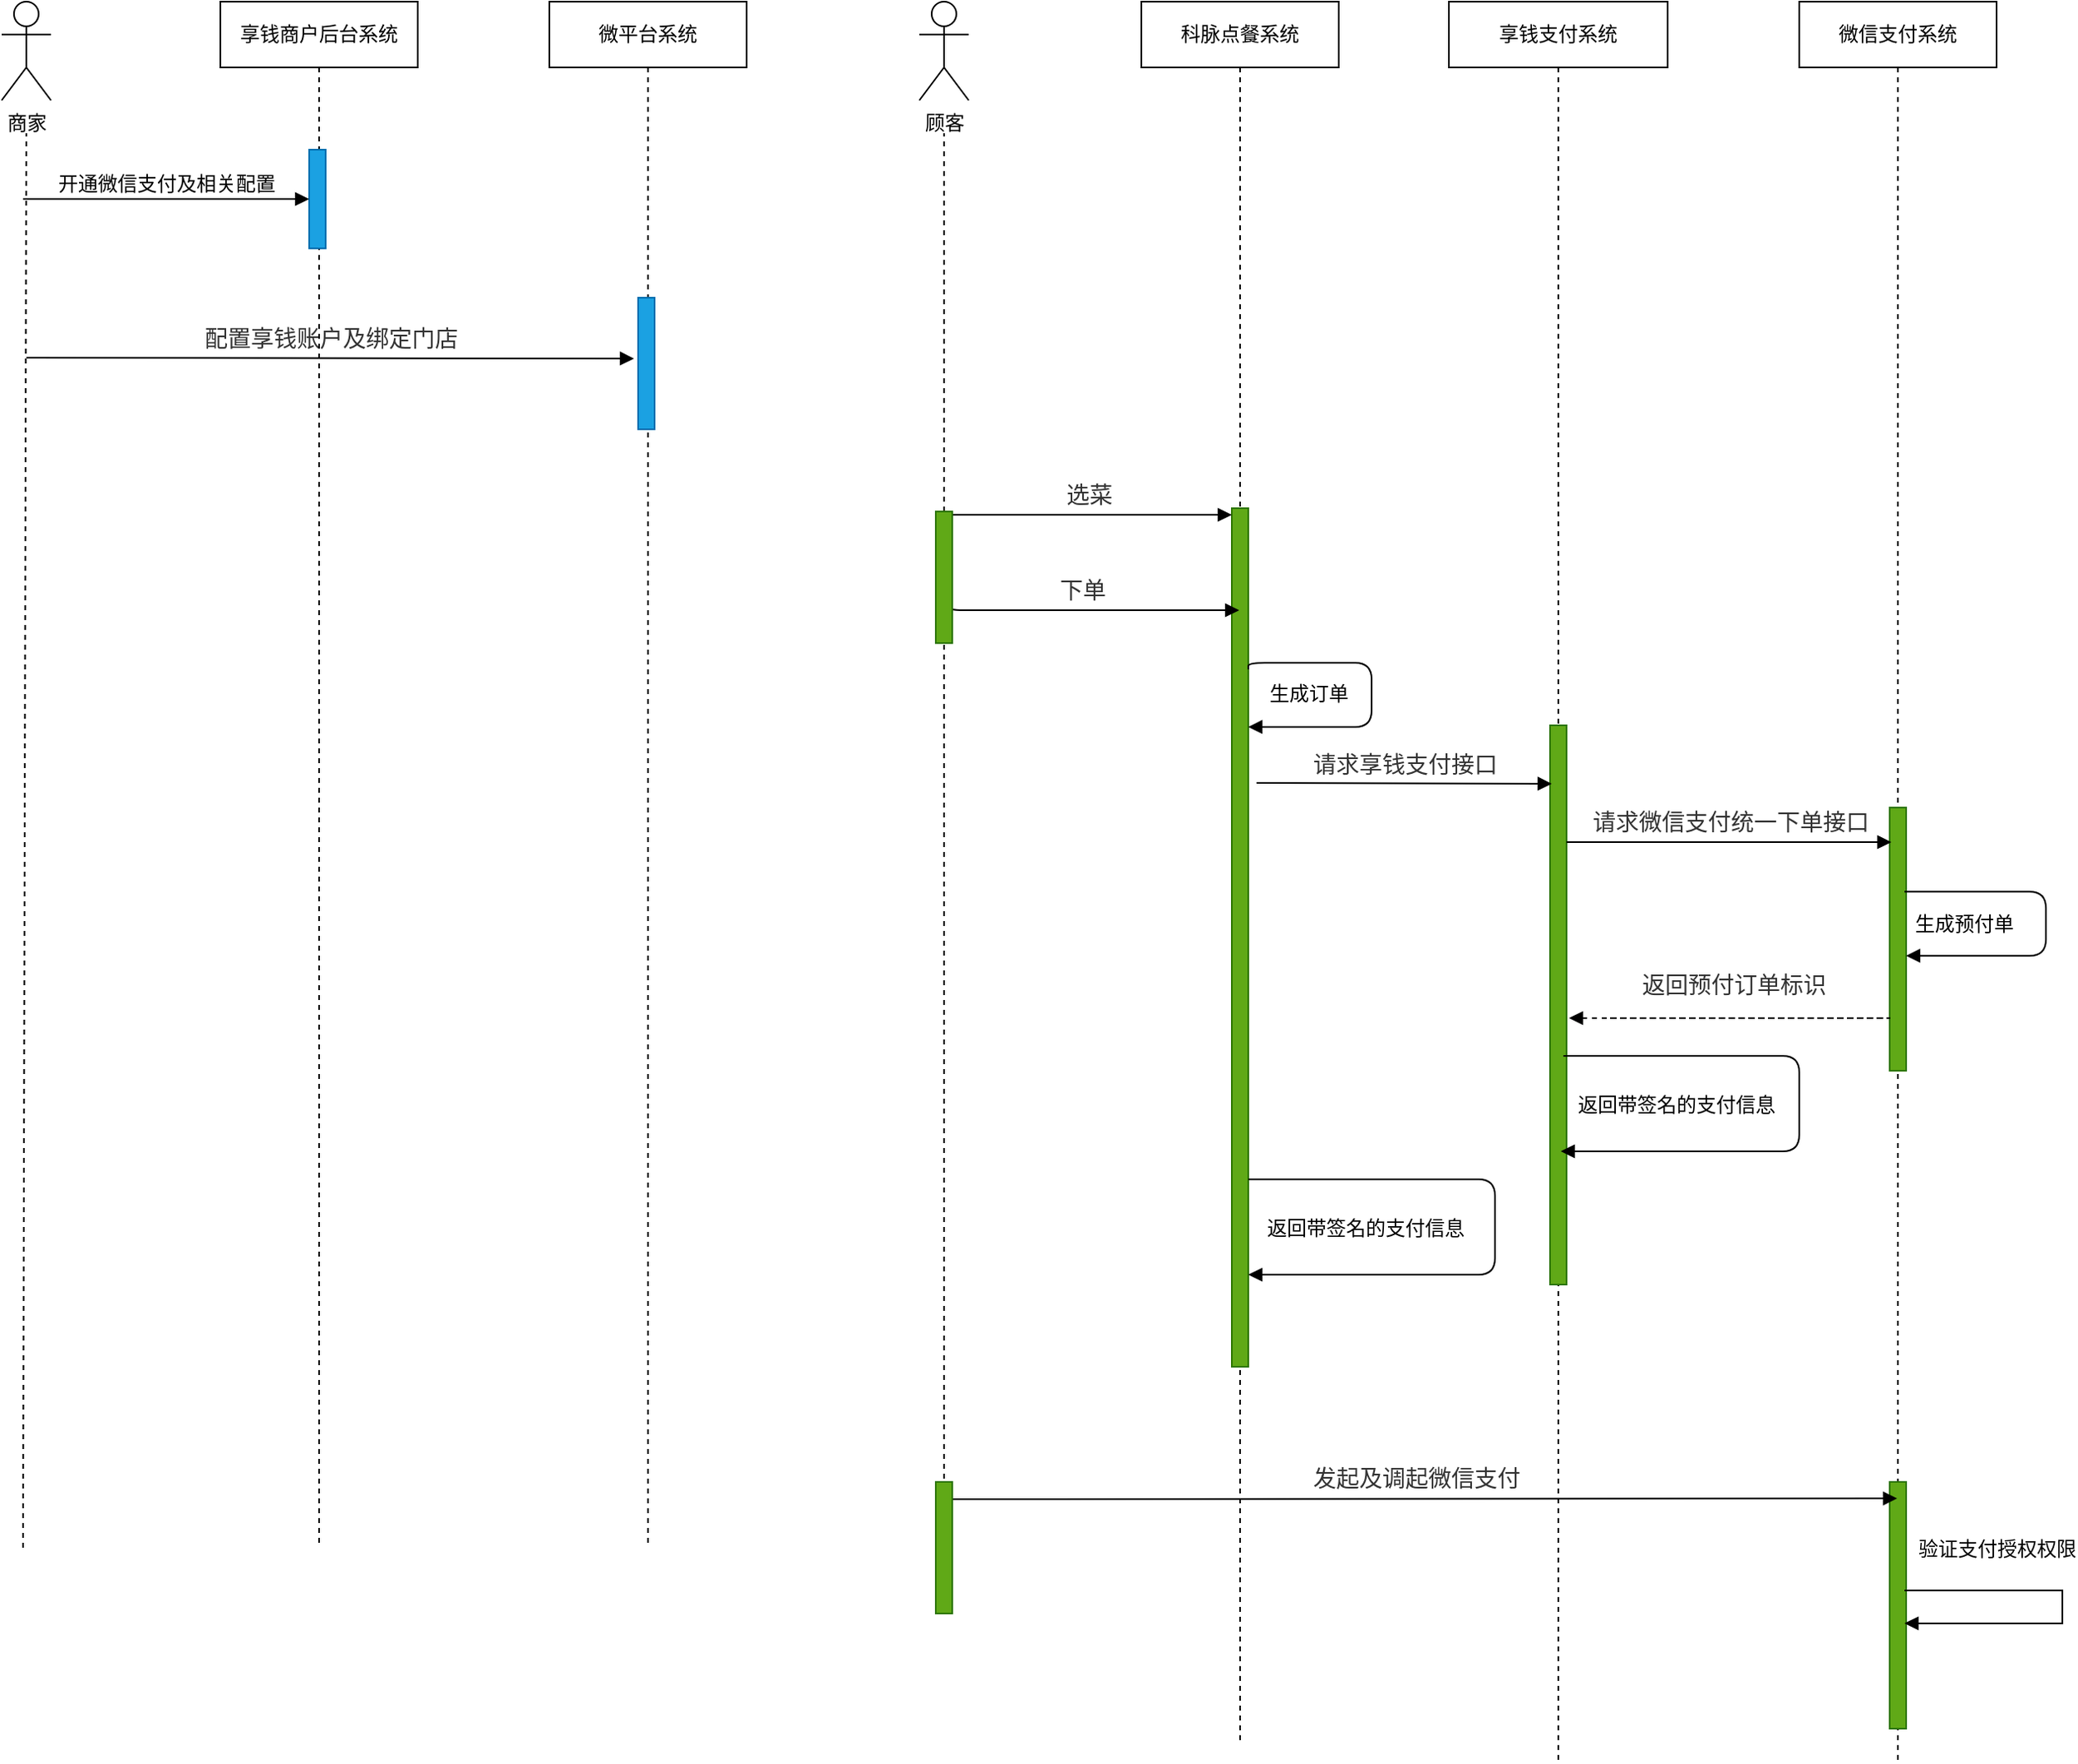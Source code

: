<mxfile version="14.4.4" type="github">
  <diagram id="t3cCbEBY9hsAlw8VPBtw" name="第 1 页">
    <mxGraphModel dx="2249" dy="794" grid="1" gridSize="10" guides="1" tooltips="1" connect="1" arrows="1" fold="1" page="1" pageScale="1" pageWidth="827" pageHeight="1169" math="0" shadow="0">
      <root>
        <mxCell id="0" />
        <mxCell id="1" parent="0" />
        <mxCell id="w5EEzix6VfJLTq8Lt9_Y-9" value="商家" style="shape=umlActor;verticalLabelPosition=bottom;verticalAlign=top;html=1;outlineConnect=0;movable=1;resizable=1;rotatable=1;deletable=1;editable=1;connectable=1;" vertex="1" parent="1">
          <mxGeometry x="-53" y="100" width="30" height="60" as="geometry" />
        </mxCell>
        <mxCell id="w5EEzix6VfJLTq8Lt9_Y-10" value="顾客" style="shape=umlActor;verticalLabelPosition=bottom;verticalAlign=top;html=1;outlineConnect=0;" vertex="1" parent="1">
          <mxGeometry x="505" y="100" width="30" height="60" as="geometry" />
        </mxCell>
        <mxCell id="w5EEzix6VfJLTq8Lt9_Y-11" value="科脉点餐系统" style="shape=umlLifeline;perimeter=lifelinePerimeter;whiteSpace=wrap;html=1;container=1;collapsible=0;recursiveResize=0;outlineConnect=0;" vertex="1" parent="1">
          <mxGeometry x="640" y="100" width="120" height="1060" as="geometry" />
        </mxCell>
        <mxCell id="w5EEzix6VfJLTq8Lt9_Y-12" value="" style="html=1;points=[];perimeter=orthogonalPerimeter;fillColor=#60a917;strokeColor=#2D7600;fontColor=#ffffff;" vertex="1" parent="w5EEzix6VfJLTq8Lt9_Y-11">
          <mxGeometry x="55" y="308" width="10" height="522" as="geometry" />
        </mxCell>
        <mxCell id="w5EEzix6VfJLTq8Lt9_Y-44" value="返回带签名的支付信息" style="html=1;verticalAlign=bottom;endArrow=block;labelBackgroundColor=#ffffff;fontFamily=Verdana;fontSize=12;elbow=vertical;edgeStyle=orthogonalEdgeStyle;rounded=1;" edge="1" parent="w5EEzix6VfJLTq8Lt9_Y-11">
          <mxGeometry x="0.607" y="-19" relative="1" as="geometry">
            <mxPoint x="65" y="716" as="sourcePoint" />
            <mxPoint x="65" y="774" as="targetPoint" />
            <Array as="points">
              <mxPoint x="65" y="716" />
              <mxPoint x="215" y="716" />
              <mxPoint x="215" y="774" />
            </Array>
            <mxPoint as="offset" />
          </mxGeometry>
        </mxCell>
        <mxCell id="w5EEzix6VfJLTq8Lt9_Y-50" value="&amp;nbsp;生成订单" style="html=1;verticalAlign=bottom;endArrow=block;labelBackgroundColor=#ffffff;fontFamily=Verdana;fontSize=12;elbow=vertical;edgeStyle=orthogonalEdgeStyle;exitX=1;exitY=0.205;exitDx=0;exitDy=0;exitPerimeter=0;entryX=1;entryY=0.272;entryDx=0;entryDy=0;entryPerimeter=0;rounded=1;" edge="1" parent="w5EEzix6VfJLTq8Lt9_Y-11">
          <mxGeometry x="0.637" y="-11" relative="1" as="geometry">
            <mxPoint x="65" y="406.01" as="sourcePoint" />
            <mxPoint x="65" y="440.984" as="targetPoint" />
            <Array as="points">
              <mxPoint x="65" y="402" />
              <mxPoint x="140" y="402" />
              <mxPoint x="140" y="441" />
            </Array>
            <mxPoint as="offset" />
          </mxGeometry>
        </mxCell>
        <mxCell id="w5EEzix6VfJLTq8Lt9_Y-13" value="微平台系统" style="shape=umlLifeline;perimeter=lifelinePerimeter;whiteSpace=wrap;html=1;container=1;collapsible=0;recursiveResize=0;outlineConnect=0;" vertex="1" parent="1">
          <mxGeometry x="280" y="100" width="120" height="940" as="geometry" />
        </mxCell>
        <mxCell id="w5EEzix6VfJLTq8Lt9_Y-14" value="" style="html=1;points=[];perimeter=orthogonalPerimeter;fillColor=#1ba1e2;strokeColor=#006EAF;fontColor=#ffffff;" vertex="1" parent="w5EEzix6VfJLTq8Lt9_Y-13">
          <mxGeometry x="54" y="180" width="10" height="80" as="geometry" />
        </mxCell>
        <mxCell id="w5EEzix6VfJLTq8Lt9_Y-16" value="享钱商户后台系统" style="shape=umlLifeline;perimeter=lifelinePerimeter;whiteSpace=wrap;html=1;container=1;collapsible=0;recursiveResize=0;outlineConnect=0;" vertex="1" parent="1">
          <mxGeometry x="80" y="100" width="120" height="940" as="geometry" />
        </mxCell>
        <mxCell id="w5EEzix6VfJLTq8Lt9_Y-17" value="" style="html=1;points=[];perimeter=orthogonalPerimeter;fillColor=#1ba1e2;strokeColor=#006EAF;fontColor=#ffffff;" vertex="1" parent="w5EEzix6VfJLTq8Lt9_Y-16">
          <mxGeometry x="54" y="90" width="10" height="60" as="geometry" />
        </mxCell>
        <mxCell id="w5EEzix6VfJLTq8Lt9_Y-18" value="" style="endArrow=none;dashed=1;html=1;movable=1;resizable=1;rotatable=1;deletable=1;editable=1;connectable=1;" edge="1" parent="1">
          <mxGeometry width="50" height="50" relative="1" as="geometry">
            <mxPoint x="-40" y="1040" as="sourcePoint" />
            <mxPoint x="-38" y="180" as="targetPoint" />
          </mxGeometry>
        </mxCell>
        <mxCell id="w5EEzix6VfJLTq8Lt9_Y-19" value="开通微信支付及相关配置" style="html=1;verticalAlign=bottom;endArrow=block;labelBackgroundColor=none;fontFamily=Verdana;fontSize=12;edgeStyle=elbowEdgeStyle;elbow=vertical;" edge="1" parent="1" target="w5EEzix6VfJLTq8Lt9_Y-17">
          <mxGeometry relative="1" as="geometry">
            <mxPoint x="-40" y="220" as="sourcePoint" />
            <mxPoint x="90" y="220" as="targetPoint" />
          </mxGeometry>
        </mxCell>
        <mxCell id="w5EEzix6VfJLTq8Lt9_Y-20" value="&lt;div style=&quot;text-align: left&quot;&gt;&lt;span style=&quot;font-size: 14px&quot;&gt;&lt;font color=&quot;#333333&quot;&gt;配置享钱账户及绑定门店&lt;/font&gt;&lt;/span&gt;&lt;/div&gt;" style="html=1;verticalAlign=bottom;endArrow=block;labelBackgroundColor=none;fontFamily=Verdana;fontSize=12;edgeStyle=elbowEdgeStyle;elbow=vertical;" edge="1" parent="1">
          <mxGeometry relative="1" as="geometry">
            <mxPoint x="-38" y="316.5" as="sourcePoint" />
            <mxPoint x="331.5" y="317" as="targetPoint" />
          </mxGeometry>
        </mxCell>
        <mxCell id="w5EEzix6VfJLTq8Lt9_Y-21" value="" style="endArrow=none;dashed=1;html=1;movable=1;resizable=1;rotatable=1;deletable=1;editable=1;connectable=1;" edge="1" parent="1" source="w5EEzix6VfJLTq8Lt9_Y-24">
          <mxGeometry width="50" height="50" relative="1" as="geometry">
            <mxPoint x="520" y="640" as="sourcePoint" />
            <mxPoint x="520" y="180" as="targetPoint" />
          </mxGeometry>
        </mxCell>
        <mxCell id="w5EEzix6VfJLTq8Lt9_Y-22" value="&lt;div style=&quot;text-align: left&quot;&gt;&lt;font color=&quot;#333333&quot;&gt;&lt;span style=&quot;font-size: 14px&quot;&gt;选菜&lt;/span&gt;&lt;/font&gt;&lt;/div&gt;" style="html=1;verticalAlign=bottom;endArrow=block;labelBackgroundColor=none;fontFamily=Verdana;fontSize=12;edgeStyle=elbowEdgeStyle;elbow=vertical;" edge="1" parent="1" target="w5EEzix6VfJLTq8Lt9_Y-12">
          <mxGeometry relative="1" as="geometry">
            <mxPoint x="520" y="412" as="sourcePoint" />
            <mxPoint x="679.5" y="411.5" as="targetPoint" />
            <Array as="points">
              <mxPoint x="700" y="412" />
            </Array>
          </mxGeometry>
        </mxCell>
        <mxCell id="w5EEzix6VfJLTq8Lt9_Y-23" value="&lt;div style=&quot;text-align: left&quot;&gt;&lt;font color=&quot;#333333&quot;&gt;&lt;span style=&quot;font-size: 14px&quot;&gt;下单&lt;/span&gt;&lt;/font&gt;&lt;/div&gt;" style="html=1;verticalAlign=bottom;endArrow=block;labelBackgroundColor=none;fontFamily=Verdana;fontSize=12;edgeStyle=elbowEdgeStyle;elbow=vertical;" edge="1" parent="1" target="w5EEzix6VfJLTq8Lt9_Y-11">
          <mxGeometry relative="1" as="geometry">
            <mxPoint x="520" y="458.5" as="sourcePoint" />
            <mxPoint x="679.5" y="458" as="targetPoint" />
            <Array as="points">
              <mxPoint x="600" y="470" />
            </Array>
          </mxGeometry>
        </mxCell>
        <mxCell id="w5EEzix6VfJLTq8Lt9_Y-24" value="" style="html=1;points=[];perimeter=orthogonalPerimeter;fillColor=#60a917;strokeColor=#2D7600;fontColor=#ffffff;" vertex="1" parent="1">
          <mxGeometry x="515" y="410" width="10" height="80" as="geometry" />
        </mxCell>
        <mxCell id="w5EEzix6VfJLTq8Lt9_Y-25" value="" style="endArrow=none;dashed=1;html=1;movable=1;resizable=1;rotatable=1;deletable=1;editable=1;connectable=1;" edge="1" parent="1" target="w5EEzix6VfJLTq8Lt9_Y-24">
          <mxGeometry width="50" height="50" relative="1" as="geometry">
            <mxPoint x="520" y="1040" as="sourcePoint" />
            <mxPoint x="520" y="180" as="targetPoint" />
          </mxGeometry>
        </mxCell>
        <mxCell id="w5EEzix6VfJLTq8Lt9_Y-27" value="微信支付系统" style="shape=umlLifeline;perimeter=lifelinePerimeter;whiteSpace=wrap;html=1;container=1;collapsible=0;recursiveResize=0;outlineConnect=0;" vertex="1" parent="1">
          <mxGeometry x="1040" y="100" width="120" height="1070" as="geometry" />
        </mxCell>
        <mxCell id="w5EEzix6VfJLTq8Lt9_Y-28" value="" style="html=1;points=[];perimeter=orthogonalPerimeter;fillColor=#60a917;strokeColor=#2D7600;fontColor=#ffffff;" vertex="1" parent="w5EEzix6VfJLTq8Lt9_Y-27">
          <mxGeometry x="55" y="490" width="10" height="160" as="geometry" />
        </mxCell>
        <mxCell id="w5EEzix6VfJLTq8Lt9_Y-48" value="" style="html=1;points=[];perimeter=orthogonalPerimeter;fillColor=#60a917;strokeColor=#2D7600;fontColor=#ffffff;" vertex="1" parent="w5EEzix6VfJLTq8Lt9_Y-27">
          <mxGeometry x="55" y="900" width="10" height="150" as="geometry" />
        </mxCell>
        <mxCell id="w5EEzix6VfJLTq8Lt9_Y-42" value="验证支付授权权限" style="html=1;verticalAlign=bottom;endArrow=block;labelBackgroundColor=#ffffff;fontFamily=Verdana;fontSize=12;elbow=vertical;edgeStyle=orthogonalEdgeStyle;rounded=0;" edge="1" parent="w5EEzix6VfJLTq8Lt9_Y-27">
          <mxGeometry x="-0.472" y="16" relative="1" as="geometry">
            <mxPoint x="64" y="966" as="sourcePoint" />
            <mxPoint x="64" y="986" as="targetPoint" />
            <Array as="points">
              <mxPoint x="160" y="966" />
              <mxPoint x="160" y="986" />
            </Array>
            <mxPoint as="offset" />
          </mxGeometry>
        </mxCell>
        <mxCell id="w5EEzix6VfJLTq8Lt9_Y-34" value="享钱支付系统" style="shape=umlLifeline;perimeter=lifelinePerimeter;whiteSpace=wrap;html=1;container=1;collapsible=0;recursiveResize=0;outlineConnect=0;" vertex="1" parent="1">
          <mxGeometry x="827" y="100" width="133" height="1070" as="geometry" />
        </mxCell>
        <mxCell id="w5EEzix6VfJLTq8Lt9_Y-35" value="" style="html=1;points=[];perimeter=orthogonalPerimeter;fillColor=#60a917;strokeColor=#2D7600;fontColor=#ffffff;" vertex="1" parent="w5EEzix6VfJLTq8Lt9_Y-34">
          <mxGeometry x="61.5" y="440" width="10" height="340" as="geometry" />
        </mxCell>
        <mxCell id="w5EEzix6VfJLTq8Lt9_Y-36" value="生成预付单" style="html=1;verticalAlign=bottom;endArrow=block;labelBackgroundColor=#ffffff;fontFamily=Verdana;fontSize=12;elbow=vertical;edgeStyle=orthogonalEdgeStyle;exitX=0.9;exitY=0.313;exitPerimeter=0;rounded=1;exitDx=0;exitDy=0;" edge="1" parent="1">
          <mxGeometry x="0.667" y="-10" relative="1" as="geometry">
            <mxPoint x="1104" y="641.08" as="sourcePoint" />
            <mxPoint x="1105" y="680.1" as="targetPoint" />
            <Array as="points">
              <mxPoint x="1190" y="641" />
              <mxPoint x="1190" y="680" />
            </Array>
            <mxPoint as="offset" />
          </mxGeometry>
        </mxCell>
        <mxCell id="w5EEzix6VfJLTq8Lt9_Y-38" value="&lt;div style=&quot;text-align: left&quot;&gt;&lt;font color=&quot;#333333&quot;&gt;&lt;span style=&quot;font-size: 14px&quot;&gt;请求享钱支付接口&lt;/span&gt;&lt;/font&gt;&lt;/div&gt;" style="html=1;verticalAlign=bottom;endArrow=block;labelBackgroundColor=none;fontFamily=Verdana;fontSize=12;edgeStyle=elbowEdgeStyle;elbow=vertical;" edge="1" parent="1">
          <mxGeometry relative="1" as="geometry">
            <mxPoint x="710" y="575" as="sourcePoint" />
            <mxPoint x="889.5" y="575.5" as="targetPoint" />
          </mxGeometry>
        </mxCell>
        <mxCell id="w5EEzix6VfJLTq8Lt9_Y-39" value="&lt;div style=&quot;text-align: left&quot;&gt;&lt;font color=&quot;#333333&quot;&gt;&lt;span style=&quot;font-size: 14px&quot;&gt;请求微信支付统一下单接口&lt;/span&gt;&lt;/font&gt;&lt;/div&gt;" style="html=1;verticalAlign=bottom;endArrow=block;labelBackgroundColor=none;fontFamily=Verdana;fontSize=12;edgeStyle=elbowEdgeStyle;elbow=vertical;entryX=0.1;entryY=0.132;entryDx=0;entryDy=0;entryPerimeter=0;" edge="1" parent="1" source="w5EEzix6VfJLTq8Lt9_Y-35" target="w5EEzix6VfJLTq8Lt9_Y-28">
          <mxGeometry relative="1" as="geometry">
            <mxPoint x="910" y="620" as="sourcePoint" />
            <mxPoint x="1089.5" y="620.5" as="targetPoint" />
          </mxGeometry>
        </mxCell>
        <mxCell id="w5EEzix6VfJLTq8Lt9_Y-40" value="返回带签名的支付信息" style="html=1;verticalAlign=bottom;endArrow=block;labelBackgroundColor=#ffffff;fontFamily=Verdana;fontSize=12;elbow=vertical;edgeStyle=orthogonalEdgeStyle;rounded=1;" edge="1" parent="1">
          <mxGeometry x="0.607" y="-19" relative="1" as="geometry">
            <mxPoint x="900" y="741" as="sourcePoint" />
            <mxPoint x="895" y="799" as="targetPoint" />
            <Array as="points">
              <mxPoint x="895" y="741" />
              <mxPoint x="1040" y="741" />
              <mxPoint x="1040" y="799" />
            </Array>
            <mxPoint as="offset" />
          </mxGeometry>
        </mxCell>
        <mxCell id="w5EEzix6VfJLTq8Lt9_Y-41" value="&lt;div style=&quot;text-align: left&quot;&gt;&lt;font color=&quot;#333333&quot;&gt;&lt;span style=&quot;font-size: 14px&quot;&gt;返回预付订单标识&lt;/span&gt;&lt;/font&gt;&lt;/div&gt;" style="html=1;verticalAlign=bottom;endArrow=block;labelBackgroundColor=none;fontFamily=Verdana;fontSize=12;edgeStyle=elbowEdgeStyle;elbow=vertical;dashed=1;" edge="1" parent="1">
          <mxGeometry x="0.467" y="-8" relative="1" as="geometry">
            <mxPoint x="925" y="718" as="sourcePoint" />
            <mxPoint x="900" y="718" as="targetPoint" />
            <mxPoint as="offset" />
            <Array as="points">
              <mxPoint x="1100" y="718" />
            </Array>
          </mxGeometry>
        </mxCell>
        <mxCell id="w5EEzix6VfJLTq8Lt9_Y-46" value="&lt;div style=&quot;text-align: left&quot;&gt;&lt;font color=&quot;#333333&quot;&gt;&lt;span style=&quot;font-size: 14px&quot;&gt;发起及调起微信支付&lt;/span&gt;&lt;/font&gt;&lt;/div&gt;" style="html=1;verticalAlign=bottom;endArrow=block;labelBackgroundColor=none;fontFamily=Verdana;fontSize=12;edgeStyle=elbowEdgeStyle;elbow=vertical;" edge="1" parent="1" target="w5EEzix6VfJLTq8Lt9_Y-27">
          <mxGeometry relative="1" as="geometry">
            <mxPoint x="515" y="1010.5" as="sourcePoint" />
            <mxPoint x="694.5" y="1010" as="targetPoint" />
            <Array as="points">
              <mxPoint x="595" y="1010" />
            </Array>
          </mxGeometry>
        </mxCell>
        <mxCell id="w5EEzix6VfJLTq8Lt9_Y-47" value="" style="html=1;points=[];perimeter=orthogonalPerimeter;fillColor=#60a917;strokeColor=#2D7600;fontColor=#ffffff;" vertex="1" parent="1">
          <mxGeometry x="515" y="1000" width="10" height="80" as="geometry" />
        </mxCell>
      </root>
    </mxGraphModel>
  </diagram>
</mxfile>
